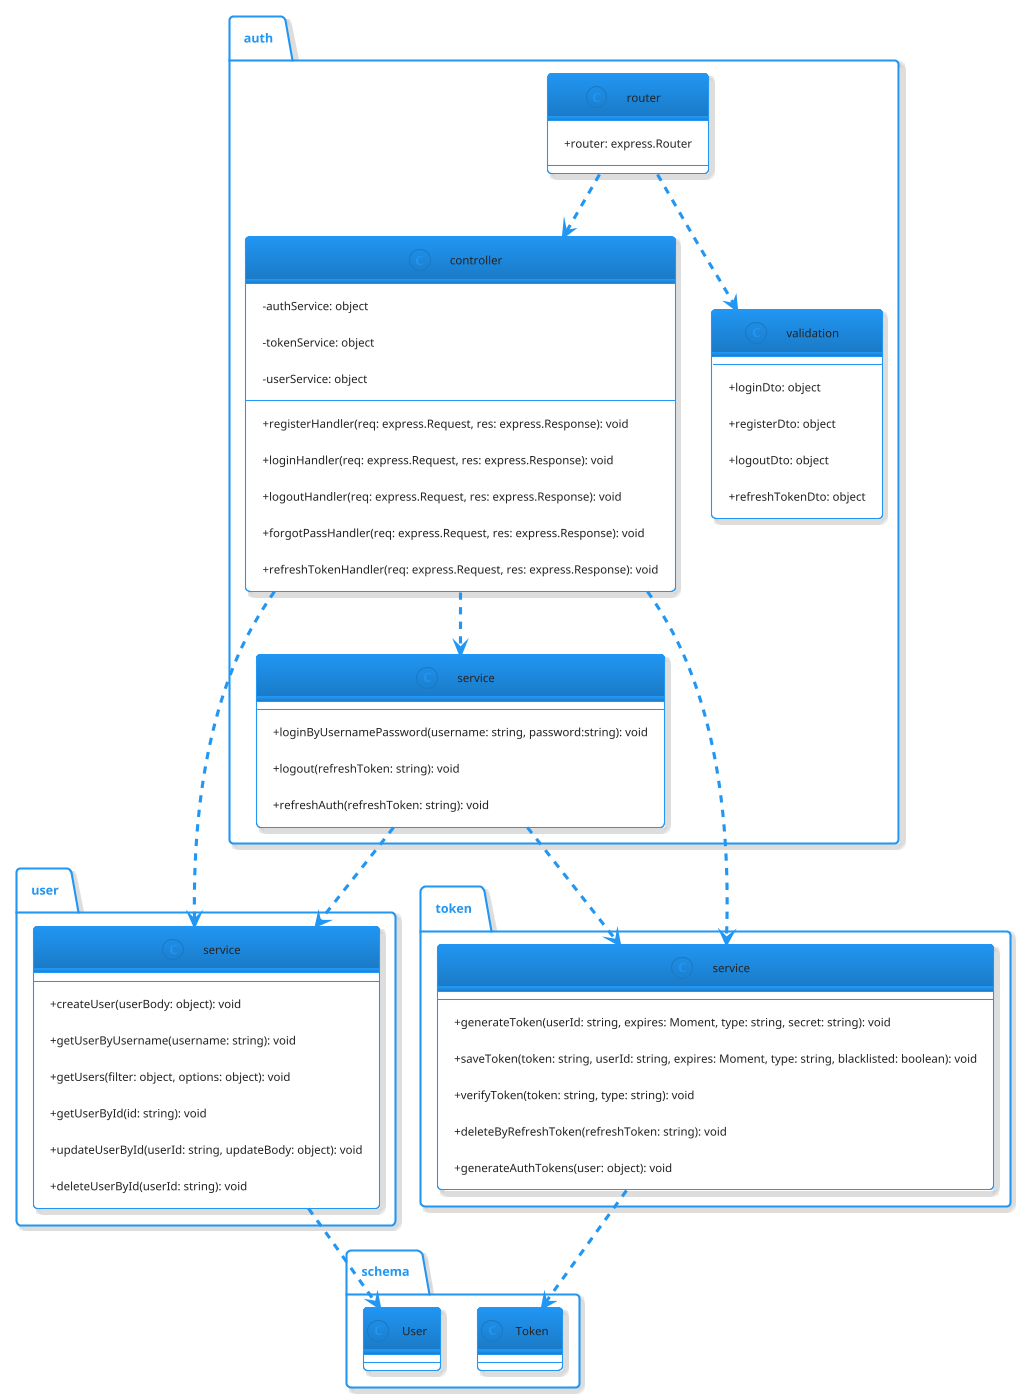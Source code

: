 @startuml auth class diagram
!theme materia-outline

skinparam classAttributeIconSize 0
class auth.controller{
  - {field} authService: object
  - {field} tokenService: object
  - {field} userService: object

  + {method} registerHandler(req: express.Request, res: express.Response): void
  + {method} loginHandler(req: express.Request, res: express.Response): void
  + {method} logoutHandler(req: express.Request, res: express.Response): void
  + {method} forgotPassHandler(req: express.Request, res: express.Response): void
  + {method} refreshTokenHandler(req: express.Request, res: express.Response): void
}

class auth.service{
  + {method} loginByUsernamePassword(username: string, password:string): void
  + {method} logout(refreshToken: string): void
  + {method} refreshAuth(refreshToken: string): void
}

class auth.router{
  + {field} router: express.Router
}

class auth.validation{
  + {method} loginDto: object
  + {method} registerDto: object
  + {method} logoutDto: object
  + {method} refreshTokenDto: object
}

' class user.controller{
'   + getAllUsersHandler(req, res): void
'   + getUserHandler(req, res): void
'   + updateUserHandler(req, res): void
'   + deleteUserHandler(req, res): void
' }

' class user.router{
'   + router: express.Router()
' }

class user.service{
  + {method} createUser(userBody: object): void
  + {method} getUserByUsername(username: string): void
  + {method} getUsers(filter: object, options: object): void
  + {method} getUserById(id: string): void
  + {method} updateUserById(userId: string, updateBody: object): void
  + {method} deleteUserById(userId: string): void
}

class token.service{
  + {method} generateToken(userId: string, expires: Moment, type: string, secret: string): void
  + {method} saveToken(token: string, userId: string, expires: Moment, type: string, blacklisted: boolean): void
  + {method} verifyToken(token: string, type: string): void
  + {method} deleteByRefreshToken(refreshToken: string): void
  + {method} generateAuthTokens(user: object): void
}

class schema.Token {

}

class schema.User {

}

auth.router ..> auth.validation
auth.controller ..> auth.service
auth.router ..>	 auth.controller
auth.service ..> user.service
auth.service ..> token.service
auth.controller ..> user.service
auth.controller ..> token.service
user.service ..> schema.User
token.service ..> schema.Token
@enduml